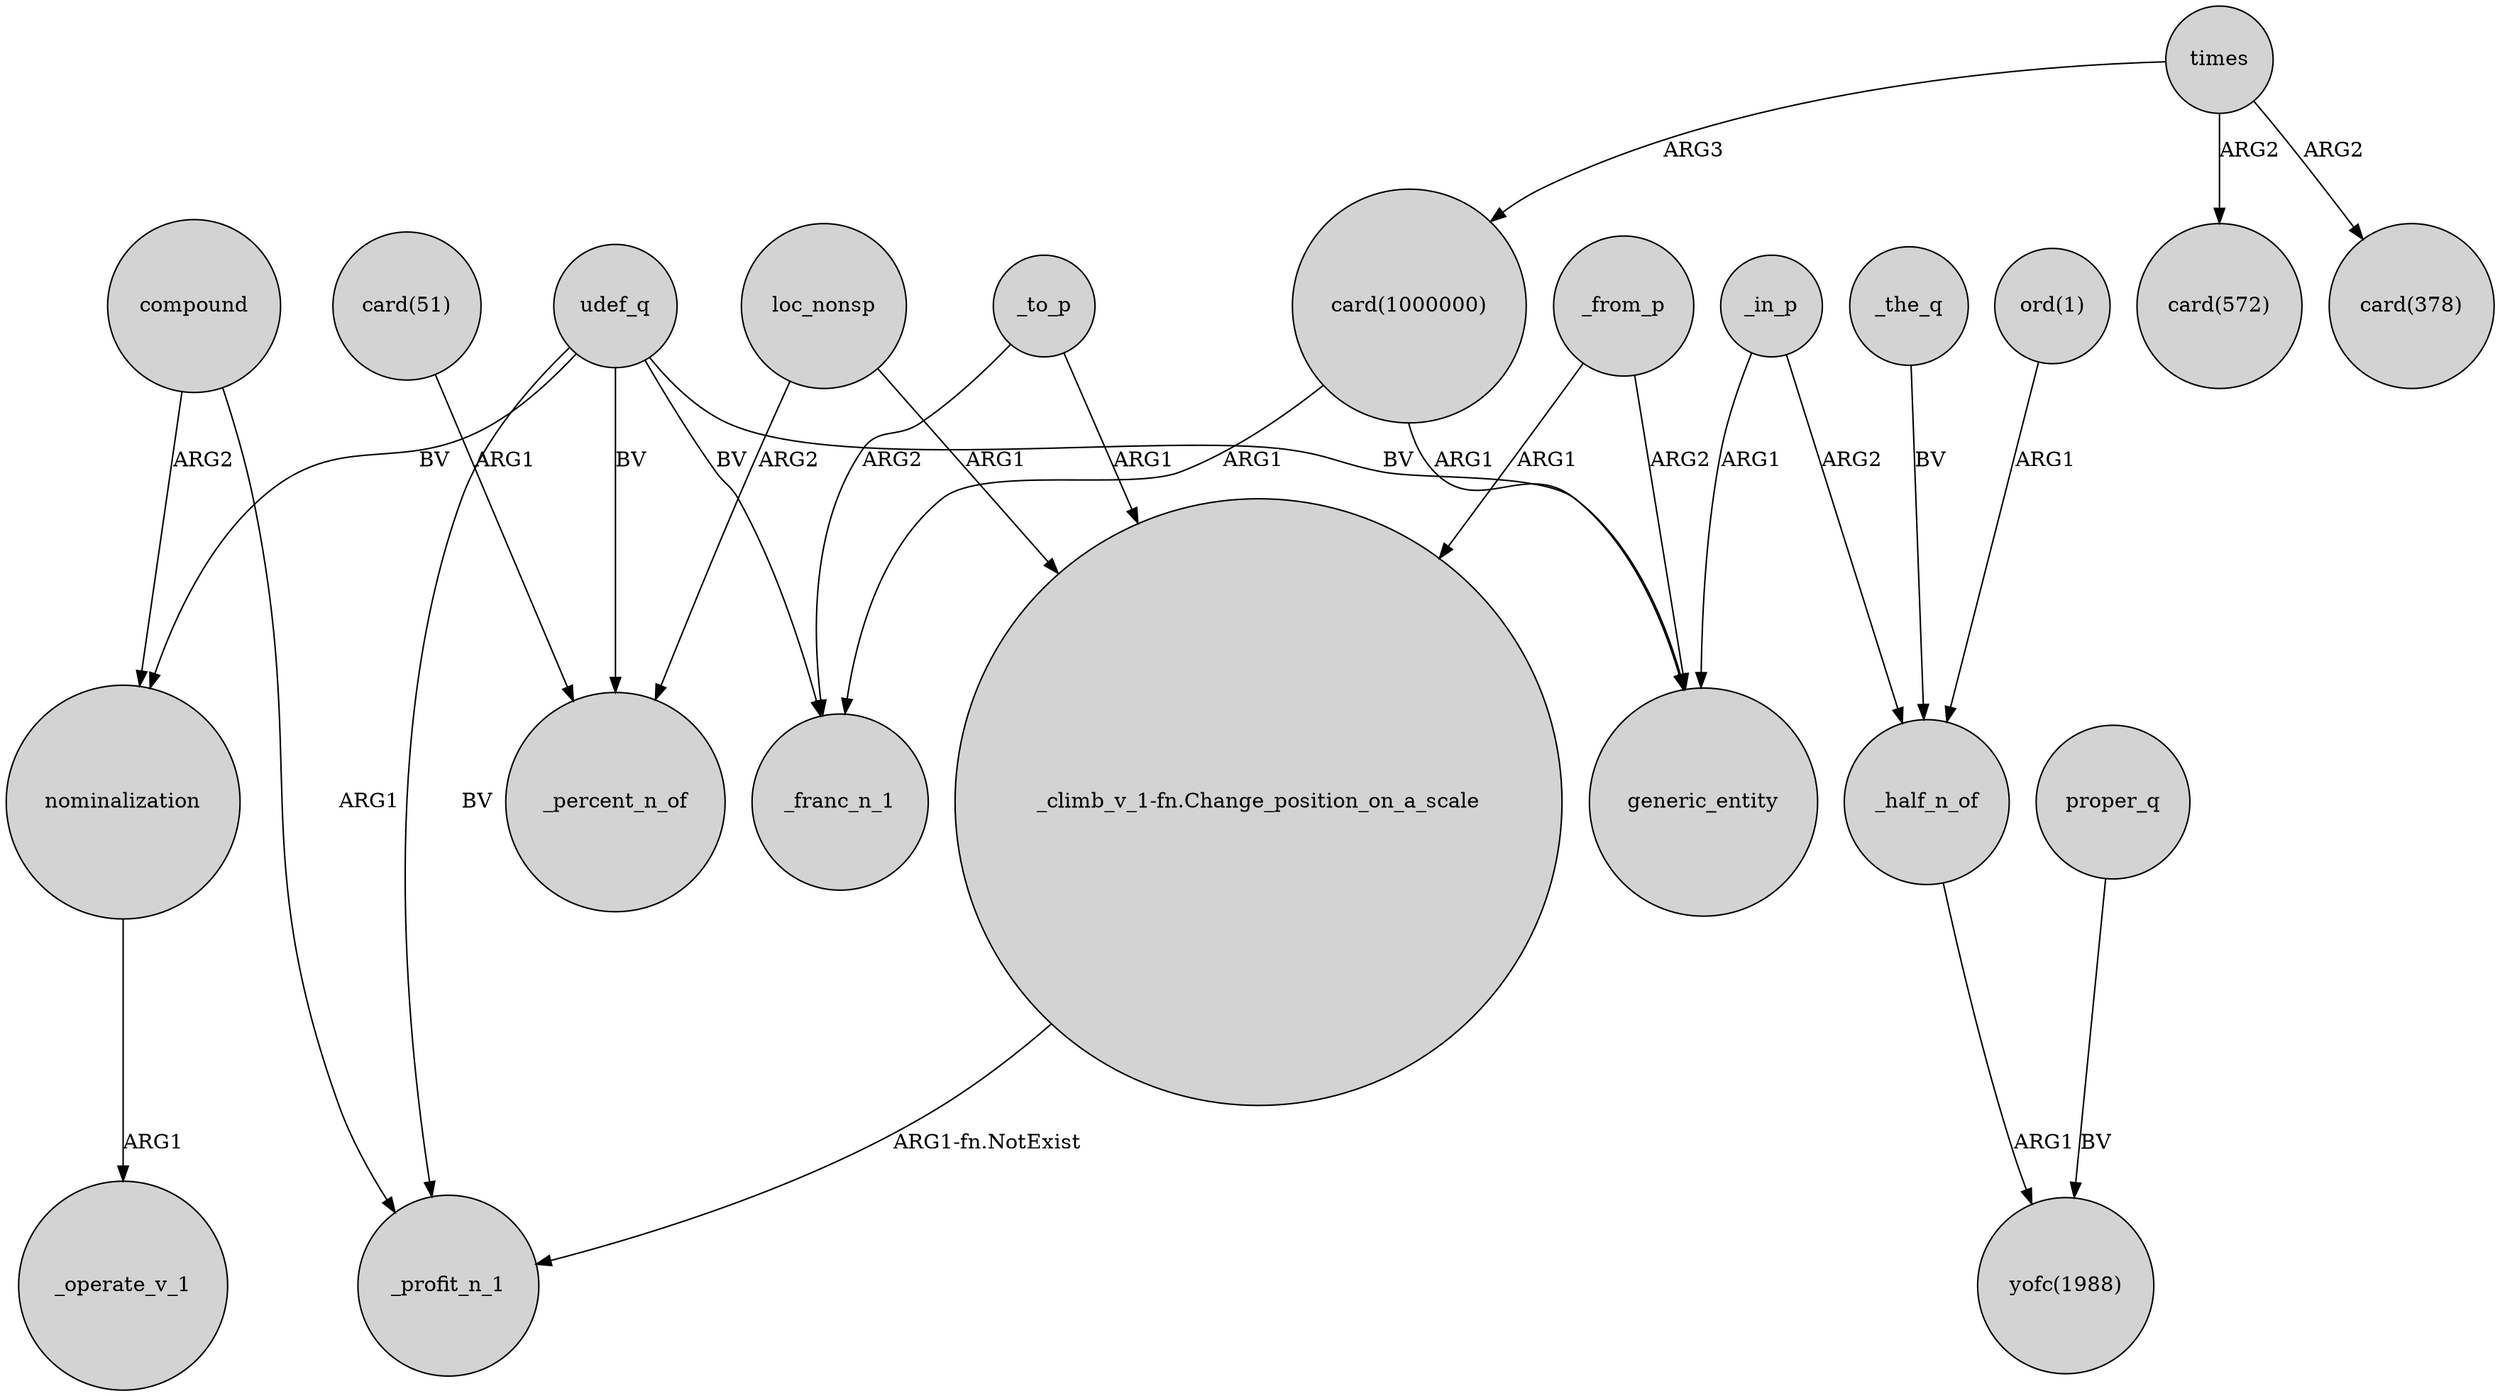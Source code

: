 digraph {
	node [shape=circle style=filled]
	"card(1000000)" -> generic_entity [label=ARG1]
	nominalization -> _operate_v_1 [label=ARG1]
	udef_q -> generic_entity [label=BV]
	times -> "card(572)" [label=ARG2]
	"card(51)" -> _percent_n_of [label=ARG1]
	loc_nonsp -> "_climb_v_1-fn.Change_position_on_a_scale" [label=ARG1]
	compound -> _profit_n_1 [label=ARG1]
	_to_p -> "_climb_v_1-fn.Change_position_on_a_scale" [label=ARG1]
	_half_n_of -> "yofc(1988)" [label=ARG1]
	compound -> nominalization [label=ARG2]
	_from_p -> generic_entity [label=ARG2]
	"_climb_v_1-fn.Change_position_on_a_scale" -> _profit_n_1 [label="ARG1-fn.NotExist"]
	"ord(1)" -> _half_n_of [label=ARG1]
	times -> "card(1000000)" [label=ARG3]
	loc_nonsp -> _percent_n_of [label=ARG2]
	proper_q -> "yofc(1988)" [label=BV]
	udef_q -> nominalization [label=BV]
	times -> "card(378)" [label=ARG2]
	_in_p -> _half_n_of [label=ARG2]
	"card(1000000)" -> _franc_n_1 [label=ARG1]
	_from_p -> "_climb_v_1-fn.Change_position_on_a_scale" [label=ARG1]
	udef_q -> _profit_n_1 [label=BV]
	udef_q -> _percent_n_of [label=BV]
	_in_p -> generic_entity [label=ARG1]
	_the_q -> _half_n_of [label=BV]
	udef_q -> _franc_n_1 [label=BV]
	_to_p -> _franc_n_1 [label=ARG2]
}
